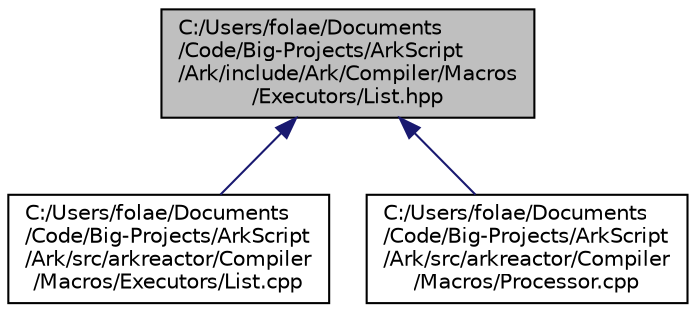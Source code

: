 digraph "C:/Users/folae/Documents/Code/Big-Projects/ArkScript/Ark/include/Ark/Compiler/Macros/Executors/List.hpp"
{
 // INTERACTIVE_SVG=YES
 // LATEX_PDF_SIZE
  edge [fontname="Helvetica",fontsize="10",labelfontname="Helvetica",labelfontsize="10"];
  node [fontname="Helvetica",fontsize="10",shape=record];
  Node1 [label="C:/Users/folae/Documents\l/Code/Big-Projects/ArkScript\l/Ark/include/Ark/Compiler/Macros\l/Executors/List.hpp",height=0.2,width=0.4,color="black", fillcolor="grey75", style="filled", fontcolor="black",tooltip="Executor for List Macros."];
  Node1 -> Node2 [dir="back",color="midnightblue",fontsize="10",style="solid",fontname="Helvetica"];
  Node2 [label="C:/Users/folae/Documents\l/Code/Big-Projects/ArkScript\l/Ark/src/arkreactor/Compiler\l/Macros/Executors/List.cpp",height=0.2,width=0.4,color="black", fillcolor="white", style="filled",URL="$d6/df2/List_8cpp.html",tooltip=" "];
  Node1 -> Node3 [dir="back",color="midnightblue",fontsize="10",style="solid",fontname="Helvetica"];
  Node3 [label="C:/Users/folae/Documents\l/Code/Big-Projects/ArkScript\l/Ark/src/arkreactor/Compiler\l/Macros/Processor.cpp",height=0.2,width=0.4,color="black", fillcolor="white", style="filled",URL="$d6/d69/Processor_8cpp.html",tooltip=" "];
}
